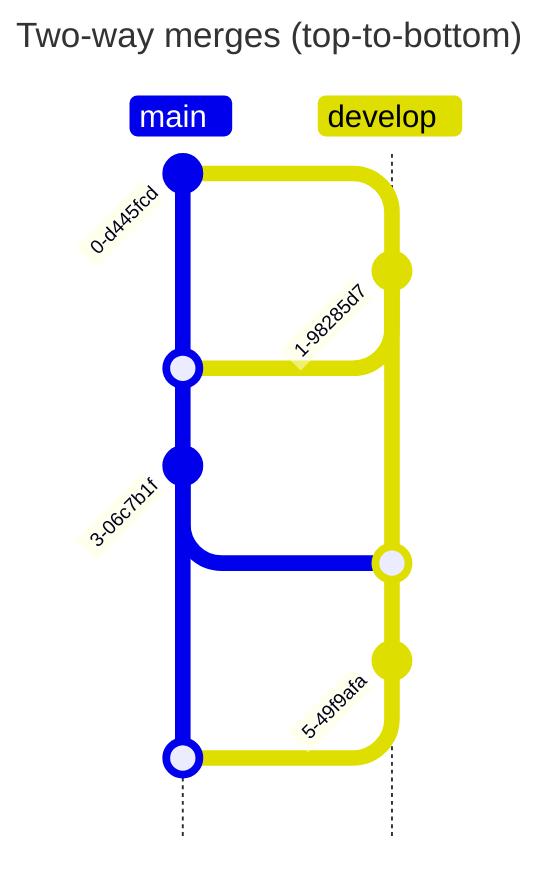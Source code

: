 ---
title: Two-way merges (top-to-bottom)
---
gitGraph TB:
commit
branch develop
checkout develop
commit
checkout main
merge develop
commit
checkout develop
merge main
commit
checkout main
merge develop